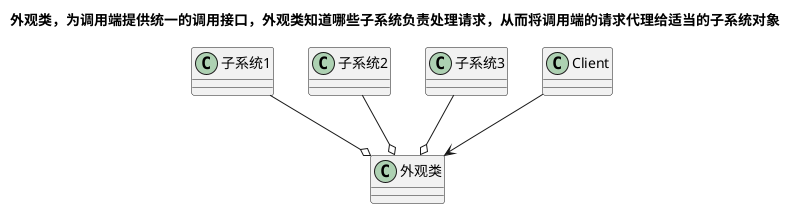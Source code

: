 @startuml
title:外观类，为调用端提供统一的调用接口，外观类知道哪些子系统负责处理请求，从而将调用端的请求代理给适当的子系统对象
class 外观类
class 子系统1
class 子系统2
class 子系统3


子系统1 --o 外观类
子系统2 --o 外观类
子系统3 --o 外观类

class Client
Client --> 外观类
@enduml